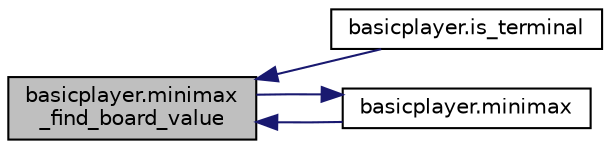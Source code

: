 digraph "basicplayer.minimax_find_board_value"
{
  edge [fontname="Helvetica",fontsize="10",labelfontname="Helvetica",labelfontsize="10"];
  node [fontname="Helvetica",fontsize="10",shape=record];
  rankdir="LR";
  Node1 [label="basicplayer.minimax\l_find_board_value",height=0.2,width=0.4,color="black", fillcolor="grey75", style="filled", fontcolor="black"];
  Node1 -> Node2 [dir="back",color="midnightblue",fontsize="10",style="solid",fontname="Helvetica"];
  Node2 [label="basicplayer.is_terminal",height=0.2,width=0.4,color="black", fillcolor="white", style="filled",URL="$namespacebasicplayer.html#ae276eac2da00c9d44c78c0c9ac1452b0"];
  Node1 -> Node3 [dir="back",color="midnightblue",fontsize="10",style="solid",fontname="Helvetica"];
  Node3 [label="basicplayer.minimax",height=0.2,width=0.4,color="black", fillcolor="white", style="filled",URL="$namespacebasicplayer.html#a030bbbbdb3c20ccc2984ee862cce6e0f"];
  Node3 -> Node1 [dir="back",color="midnightblue",fontsize="10",style="solid",fontname="Helvetica"];
}
